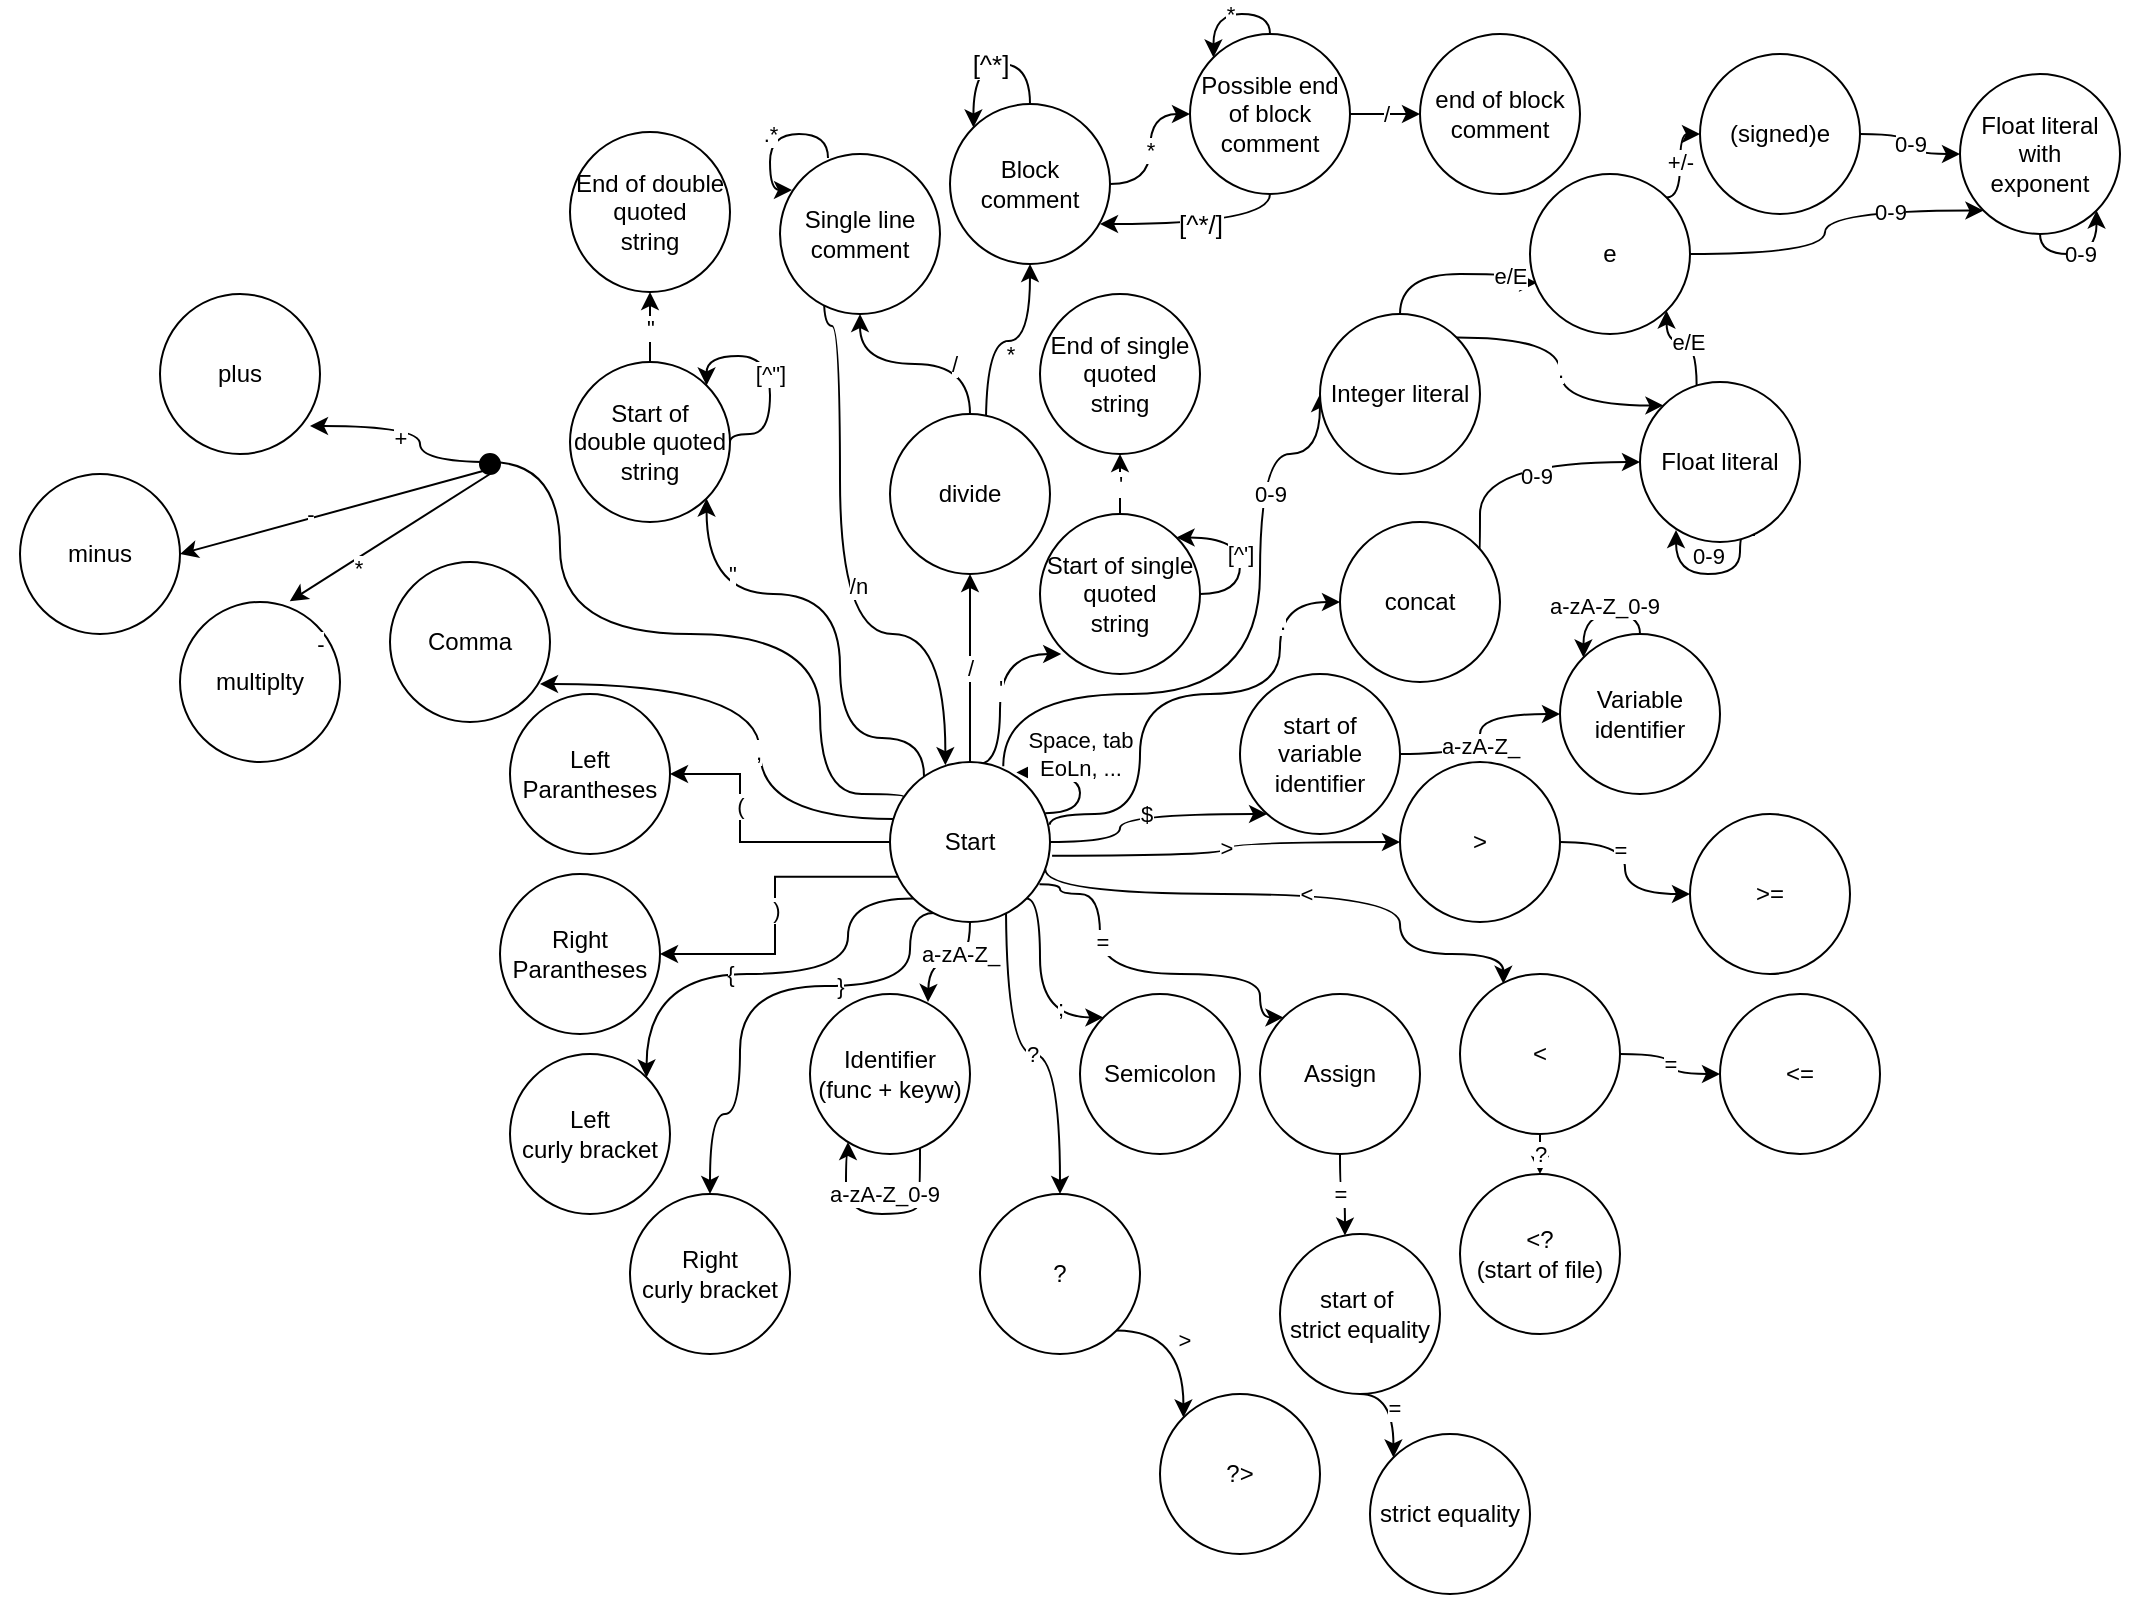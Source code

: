 <mxfile version="20.4.2" type="device"><diagram id="K8s7-1--uxv-fnHp7gmI" name="Page-1"><mxGraphModel dx="1969" dy="1569" grid="1" gridSize="10" guides="1" tooltips="1" connect="1" arrows="1" fold="1" page="1" pageScale="1" pageWidth="1169" pageHeight="827" math="0" shadow="0"><root><mxCell id="0"/><mxCell id="1" parent="0"/><mxCell id="2_jEiY1cNc98h6lgS8m1-4" value="/" style="edgeStyle=orthogonalEdgeStyle;rounded=0;orthogonalLoop=1;jettySize=auto;html=1;" parent="1" source="2_jEiY1cNc98h6lgS8m1-2" target="2_jEiY1cNc98h6lgS8m1-3" edge="1"><mxGeometry relative="1" as="geometry"/></mxCell><mxCell id="2_jEiY1cNc98h6lgS8m1-27" value="" style="edgeStyle=orthogonalEdgeStyle;orthogonalLoop=1;jettySize=auto;html=1;rounded=0;" parent="1" source="2_jEiY1cNc98h6lgS8m1-2" target="2_jEiY1cNc98h6lgS8m1-26" edge="1"><mxGeometry relative="1" as="geometry"><Array as="points"><mxPoint x="470" y="414"/></Array></mxGeometry></mxCell><mxCell id="2_jEiY1cNc98h6lgS8m1-33" value="(" style="edgeLabel;html=1;align=center;verticalAlign=middle;resizable=0;points=[];" parent="2_jEiY1cNc98h6lgS8m1-27" vertex="1" connectable="0"><mxGeometry x="0.299" relative="1" as="geometry"><mxPoint as="offset"/></mxGeometry></mxCell><mxCell id="2_jEiY1cNc98h6lgS8m1-32" value=")" style="edgeStyle=orthogonalEdgeStyle;rounded=0;orthogonalLoop=1;jettySize=auto;html=1;exitX=0.056;exitY=0.717;exitDx=0;exitDy=0;exitPerimeter=0;" parent="1" source="2_jEiY1cNc98h6lgS8m1-2" target="2_jEiY1cNc98h6lgS8m1-31" edge="1"><mxGeometry relative="1" as="geometry"/></mxCell><mxCell id="2_jEiY1cNc98h6lgS8m1-42" value="&lt;span style=&quot;color: rgb(0, 0, 0); font-family: Helvetica; font-size: 11px; font-style: normal; font-variant-ligatures: normal; font-variant-caps: normal; font-weight: 400; letter-spacing: normal; orphans: 2; text-align: center; text-indent: 0px; text-transform: none; widows: 2; word-spacing: 0px; -webkit-text-stroke-width: 0px; background-color: rgb(255, 255, 255); text-decoration-thickness: initial; text-decoration-style: initial; text-decoration-color: initial; float: none; display: inline !important;&quot;&gt;a-zA-Z_&lt;/span&gt;" style="edgeStyle=orthogonalEdgeStyle;orthogonalLoop=1;jettySize=auto;html=1;curved=1;" parent="1" source="2_jEiY1cNc98h6lgS8m1-2" edge="1"><mxGeometry x="-0.18" y="-4" relative="1" as="geometry"><mxPoint x="564" y="494" as="targetPoint"/><mxPoint as="offset"/></mxGeometry></mxCell><mxCell id="2_jEiY1cNc98h6lgS8m1-45" value="$" style="edgeStyle=orthogonalEdgeStyle;curved=1;orthogonalLoop=1;jettySize=auto;html=1;" parent="1" source="2_jEiY1cNc98h6lgS8m1-2" target="2_jEiY1cNc98h6lgS8m1-44" edge="1"><mxGeometry relative="1" as="geometry"><Array as="points"><mxPoint x="660" y="414"/><mxPoint x="660" y="400"/></Array></mxGeometry></mxCell><mxCell id="2_jEiY1cNc98h6lgS8m1-61" style="edgeStyle=orthogonalEdgeStyle;curved=1;orthogonalLoop=1;jettySize=auto;html=1;exitX=1;exitY=1;exitDx=0;exitDy=0;entryX=0;entryY=0;entryDx=0;entryDy=0;" parent="1" source="2_jEiY1cNc98h6lgS8m1-2" target="2_jEiY1cNc98h6lgS8m1-59" edge="1"><mxGeometry relative="1" as="geometry"><mxPoint x="800" y="520" as="targetPoint"/><Array as="points"><mxPoint x="620" y="442"/><mxPoint x="620" y="502"/></Array></mxGeometry></mxCell><mxCell id="2_jEiY1cNc98h6lgS8m1-62" value=";" style="edgeLabel;html=1;align=center;verticalAlign=middle;resizable=0;points=[];" parent="2_jEiY1cNc98h6lgS8m1-61" vertex="1" connectable="0"><mxGeometry x="-0.393" y="-8" relative="1" as="geometry"><mxPoint x="18" y="32" as="offset"/></mxGeometry></mxCell><mxCell id="2_jEiY1cNc98h6lgS8m1-65" style="edgeStyle=orthogonalEdgeStyle;curved=1;orthogonalLoop=1;jettySize=auto;html=1;exitX=0.024;exitY=0.356;exitDx=0;exitDy=0;exitPerimeter=0;entryX=0.85;entryY=0.71;entryDx=0;entryDy=0;entryPerimeter=0;" parent="1" source="2_jEiY1cNc98h6lgS8m1-2" target="2_jEiY1cNc98h6lgS8m1-64" edge="1"><mxGeometry relative="1" as="geometry"><mxPoint x="370" y="330" as="targetPoint"/><mxPoint x="549" y="390" as="sourcePoint"/><Array as="points"><mxPoint x="480" y="403"/><mxPoint x="480" y="335"/></Array></mxGeometry></mxCell><mxCell id="2_jEiY1cNc98h6lgS8m1-66" value="," style="edgeLabel;html=1;align=center;verticalAlign=middle;resizable=0;points=[];" parent="2_jEiY1cNc98h6lgS8m1-65" vertex="1" connectable="0"><mxGeometry x="0.152" y="6" relative="1" as="geometry"><mxPoint x="5" y="28" as="offset"/></mxGeometry></mxCell><mxCell id="2_jEiY1cNc98h6lgS8m1-68" style="edgeStyle=orthogonalEdgeStyle;curved=1;orthogonalLoop=1;jettySize=auto;html=1;entryX=0;entryY=0;entryDx=0;entryDy=0;exitX=0.934;exitY=0.764;exitDx=0;exitDy=0;exitPerimeter=0;" parent="1" source="2_jEiY1cNc98h6lgS8m1-2" target="2_jEiY1cNc98h6lgS8m1-67" edge="1"><mxGeometry relative="1" as="geometry"><mxPoint x="630" y="430" as="sourcePoint"/><Array as="points"><mxPoint x="630" y="435"/><mxPoint x="630" y="440"/><mxPoint x="650" y="440"/><mxPoint x="650" y="480"/><mxPoint x="730" y="480"/><mxPoint x="730" y="502"/></Array></mxGeometry></mxCell><mxCell id="2_jEiY1cNc98h6lgS8m1-69" value="=" style="edgeLabel;html=1;align=center;verticalAlign=middle;resizable=0;points=[];" parent="2_jEiY1cNc98h6lgS8m1-68" vertex="1" connectable="0"><mxGeometry x="0.076" y="2" relative="1" as="geometry"><mxPoint x="-26" y="-14" as="offset"/></mxGeometry></mxCell><mxCell id="2_jEiY1cNc98h6lgS8m1-78" value="&amp;gt;" style="edgeStyle=orthogonalEdgeStyle;curved=1;orthogonalLoop=1;jettySize=auto;html=1;exitX=1.013;exitY=0.586;exitDx=0;exitDy=0;entryX=0;entryY=0.5;entryDx=0;entryDy=0;exitPerimeter=0;" parent="1" source="2_jEiY1cNc98h6lgS8m1-2" target="2_jEiY1cNc98h6lgS8m1-71" edge="1"><mxGeometry relative="1" as="geometry"/></mxCell><mxCell id="2_jEiY1cNc98h6lgS8m1-81" value="&amp;lt;" style="edgeStyle=orthogonalEdgeStyle;curved=1;orthogonalLoop=1;jettySize=auto;html=1;exitX=0.97;exitY=0.671;exitDx=0;exitDy=0;entryX=0.271;entryY=0.061;entryDx=0;entryDy=0;entryPerimeter=0;exitPerimeter=0;" parent="1" source="2_jEiY1cNc98h6lgS8m1-2" target="2_jEiY1cNc98h6lgS8m1-72" edge="1"><mxGeometry relative="1" as="geometry"><Array as="points"><mxPoint x="623" y="440"/><mxPoint x="800" y="440"/><mxPoint x="800" y="470"/><mxPoint x="852" y="470"/></Array></mxGeometry></mxCell><mxCell id="QxwQ-Ij9cBtyDqMTzpEq-8" value="?" style="edgeStyle=orthogonalEdgeStyle;orthogonalLoop=1;jettySize=auto;html=1;entryX=0.5;entryY=0;entryDx=0;entryDy=0;curved=1;" parent="1" target="QxwQ-Ij9cBtyDqMTzpEq-5" edge="1"><mxGeometry relative="1" as="geometry"><mxPoint x="603" y="449" as="sourcePoint"/></mxGeometry></mxCell><mxCell id="QxwQ-Ij9cBtyDqMTzpEq-17" style="edgeStyle=orthogonalEdgeStyle;curved=1;orthogonalLoop=1;jettySize=auto;html=1;entryX=1;entryY=1;entryDx=0;entryDy=0;" parent="1" target="QxwQ-Ij9cBtyDqMTzpEq-12" edge="1"><mxGeometry relative="1" as="geometry"><mxPoint x="562" y="381" as="sourcePoint"/><mxPoint x="430" y="254" as="targetPoint"/><Array as="points"><mxPoint x="562" y="362"/><mxPoint x="520" y="362"/><mxPoint x="520" y="290"/><mxPoint x="453" y="290"/></Array></mxGeometry></mxCell><mxCell id="QxwQ-Ij9cBtyDqMTzpEq-18" value="&quot;" style="edgeLabel;html=1;align=center;verticalAlign=middle;resizable=0;points=[];" parent="QxwQ-Ij9cBtyDqMTzpEq-17" vertex="1" connectable="0"><mxGeometry x="0.749" y="-1" relative="1" as="geometry"><mxPoint x="11" y="7" as="offset"/></mxGeometry></mxCell><mxCell id="QxwQ-Ij9cBtyDqMTzpEq-21" value="'" style="edgeStyle=orthogonalEdgeStyle;curved=1;orthogonalLoop=1;jettySize=auto;html=1;exitX=0.558;exitY=0.011;exitDx=0;exitDy=0;entryX=0.133;entryY=0.882;entryDx=0;entryDy=0;entryPerimeter=0;exitPerimeter=0;" parent="1" source="2_jEiY1cNc98h6lgS8m1-2" target="QxwQ-Ij9cBtyDqMTzpEq-13" edge="1"><mxGeometry relative="1" as="geometry"><Array as="points"><mxPoint x="600" y="375"/><mxPoint x="600" y="320"/><mxPoint x="631" y="320"/></Array></mxGeometry></mxCell><mxCell id="QxwQ-Ij9cBtyDqMTzpEq-30" style="edgeStyle=orthogonalEdgeStyle;curved=1;orthogonalLoop=1;jettySize=auto;html=1;exitX=0;exitY=1;exitDx=0;exitDy=0;entryX=1;entryY=0;entryDx=0;entryDy=0;" parent="1" source="2_jEiY1cNc98h6lgS8m1-2" target="QxwQ-Ij9cBtyDqMTzpEq-26" edge="1"><mxGeometry relative="1" as="geometry"><Array as="points"><mxPoint x="524" y="442"/><mxPoint x="524" y="480"/><mxPoint x="423" y="480"/></Array></mxGeometry></mxCell><mxCell id="QxwQ-Ij9cBtyDqMTzpEq-31" value="{" style="edgeLabel;html=1;align=center;verticalAlign=middle;resizable=0;points=[];" parent="QxwQ-Ij9cBtyDqMTzpEq-30" vertex="1" connectable="0"><mxGeometry x="0.09" y="3" relative="1" as="geometry"><mxPoint x="-8" y="-3" as="offset"/></mxGeometry></mxCell><mxCell id="QxwQ-Ij9cBtyDqMTzpEq-32" value="}" style="edgeStyle=orthogonalEdgeStyle;curved=1;orthogonalLoop=1;jettySize=auto;html=1;exitX=0.274;exitY=0.943;exitDx=0;exitDy=0;entryX=0.5;entryY=0;entryDx=0;entryDy=0;exitPerimeter=0;" parent="1" source="2_jEiY1cNc98h6lgS8m1-2" target="QxwQ-Ij9cBtyDqMTzpEq-27" edge="1"><mxGeometry x="-0.339" relative="1" as="geometry"><Array as="points"><mxPoint x="555" y="449"/><mxPoint x="555" y="486"/><mxPoint x="470" y="486"/><mxPoint x="470" y="550"/><mxPoint x="455" y="550"/></Array><mxPoint as="offset"/></mxGeometry></mxCell><mxCell id="QxwQ-Ij9cBtyDqMTzpEq-36" style="edgeStyle=orthogonalEdgeStyle;curved=1;orthogonalLoop=1;jettySize=auto;html=1;exitX=0.708;exitY=0.027;exitDx=0;exitDy=0;exitPerimeter=0;entryX=0;entryY=0.5;entryDx=0;entryDy=0;" parent="1" source="2_jEiY1cNc98h6lgS8m1-2" edge="1" target="QxwQ-Ij9cBtyDqMTzpEq-33"><mxGeometry relative="1" as="geometry"><Array as="points"><mxPoint x="602" y="340"/><mxPoint x="730" y="340"/><mxPoint x="730" y="220"/><mxPoint x="760" y="220"/></Array><mxPoint x="771" y="245" as="targetPoint"/></mxGeometry></mxCell><mxCell id="QxwQ-Ij9cBtyDqMTzpEq-37" value="0-9" style="edgeLabel;html=1;align=center;verticalAlign=middle;resizable=0;points=[];" parent="QxwQ-Ij9cBtyDqMTzpEq-36" vertex="1" connectable="0"><mxGeometry x="-0.247" y="3" relative="1" as="geometry"><mxPoint x="40" y="-97" as="offset"/></mxGeometry></mxCell><mxCell id="A4WQ807Ba6N9EXkY7GVH-7" style="edgeStyle=orthogonalEdgeStyle;orthogonalLoop=1;jettySize=auto;html=1;curved=1;exitX=0.085;exitY=0.217;exitDx=0;exitDy=0;exitPerimeter=0;" parent="1" source="2_jEiY1cNc98h6lgS8m1-2" edge="1"><mxGeometry relative="1" as="geometry"><Array as="points"><mxPoint x="552" y="390"/><mxPoint x="510" y="390"/><mxPoint x="510" y="310"/><mxPoint x="380" y="310"/><mxPoint x="380" y="224"/><mxPoint x="310" y="224"/><mxPoint x="310" y="206"/></Array><mxPoint x="540" y="390" as="sourcePoint"/><mxPoint x="255" y="206" as="targetPoint"/></mxGeometry></mxCell><mxCell id="1usLI9d7qbptQ7dixoFi-1" value="+" style="edgeLabel;html=1;align=center;verticalAlign=middle;resizable=0;points=[];" vertex="1" connectable="0" parent="A4WQ807Ba6N9EXkY7GVH-7"><mxGeometry x="0.813" y="6" relative="1" as="geometry"><mxPoint as="offset"/></mxGeometry></mxCell><mxCell id="1usLI9d7qbptQ7dixoFi-29" style="edgeStyle=orthogonalEdgeStyle;curved=1;orthogonalLoop=1;jettySize=auto;html=1;entryX=0;entryY=0.5;entryDx=0;entryDy=0;exitX=0.998;exitY=0.392;exitDx=0;exitDy=0;exitPerimeter=0;" edge="1" parent="1" source="2_jEiY1cNc98h6lgS8m1-2" target="1usLI9d7qbptQ7dixoFi-20"><mxGeometry relative="1" as="geometry"><mxPoint x="700" y="380" as="sourcePoint"/><Array as="points"><mxPoint x="625" y="400"/><mxPoint x="670" y="400"/><mxPoint x="670" y="340"/><mxPoint x="740" y="340"/><mxPoint x="740" y="294"/></Array></mxGeometry></mxCell><mxCell id="1usLI9d7qbptQ7dixoFi-33" value="." style="edgeLabel;html=1;align=center;verticalAlign=middle;resizable=0;points=[];" vertex="1" connectable="0" parent="1usLI9d7qbptQ7dixoFi-29"><mxGeometry x="0.689" y="-1" relative="1" as="geometry"><mxPoint as="offset"/></mxGeometry></mxCell><mxCell id="2_jEiY1cNc98h6lgS8m1-2" value="Start" style="ellipse;whiteSpace=wrap;html=1;aspect=fixed;" parent="1" vertex="1"><mxGeometry x="545" y="374" width="80" height="80" as="geometry"/></mxCell><mxCell id="2_jEiY1cNc98h6lgS8m1-9" value="/" style="edgeStyle=orthogonalEdgeStyle;curved=1;orthogonalLoop=1;jettySize=auto;html=1;" parent="1" source="2_jEiY1cNc98h6lgS8m1-3" target="2_jEiY1cNc98h6lgS8m1-8" edge="1"><mxGeometry x="-0.375" relative="1" as="geometry"><mxPoint as="offset"/></mxGeometry></mxCell><mxCell id="2_jEiY1cNc98h6lgS8m1-13" value="" style="edgeStyle=orthogonalEdgeStyle;curved=1;orthogonalLoop=1;jettySize=auto;html=1;" parent="1" target="2_jEiY1cNc98h6lgS8m1-12" edge="1"><mxGeometry relative="1" as="geometry"><mxPoint x="593" y="202" as="sourcePoint"/></mxGeometry></mxCell><mxCell id="2_jEiY1cNc98h6lgS8m1-14" value="*" style="edgeLabel;html=1;align=center;verticalAlign=middle;resizable=0;points=[];" parent="2_jEiY1cNc98h6lgS8m1-13" vertex="1" connectable="0"><mxGeometry x="-0.204" y="1" relative="1" as="geometry"><mxPoint x="11" y="7" as="offset"/></mxGeometry></mxCell><mxCell id="2_jEiY1cNc98h6lgS8m1-3" value="divide" style="ellipse;whiteSpace=wrap;html=1;aspect=fixed;" parent="1" vertex="1"><mxGeometry x="545" y="200" width="80" height="80" as="geometry"/></mxCell><mxCell id="2_jEiY1cNc98h6lgS8m1-6" value="Space, tab&lt;br&gt;EoLn, ..." style="edgeStyle=orthogonalEdgeStyle;curved=1;orthogonalLoop=1;jettySize=auto;html=1;exitX=0.97;exitY=0.32;exitDx=0;exitDy=0;exitPerimeter=0;entryX=0.79;entryY=0.065;entryDx=0;entryDy=0;entryPerimeter=0;" parent="1" source="2_jEiY1cNc98h6lgS8m1-2" target="2_jEiY1cNc98h6lgS8m1-2" edge="1"><mxGeometry x="0.086" y="-9" relative="1" as="geometry"><mxPoint x="650" y="390" as="targetPoint"/><Array as="points"><mxPoint x="640" y="400"/><mxPoint x="640" y="379"/></Array><mxPoint as="offset"/></mxGeometry></mxCell><mxCell id="2_jEiY1cNc98h6lgS8m1-22" style="edgeStyle=orthogonalEdgeStyle;orthogonalLoop=1;jettySize=auto;html=1;curved=1;entryX=0.346;entryY=0.02;entryDx=0;entryDy=0;entryPerimeter=0;" parent="1" target="2_jEiY1cNc98h6lgS8m1-2" edge="1"><mxGeometry relative="1" as="geometry"><mxPoint x="512" y="142" as="sourcePoint"/><mxPoint x="540" y="380" as="targetPoint"/><Array as="points"><mxPoint x="512" y="156"/><mxPoint x="520" y="156"/><mxPoint x="520" y="310"/><mxPoint x="573" y="310"/></Array></mxGeometry></mxCell><mxCell id="2_jEiY1cNc98h6lgS8m1-23" value="/n" style="edgeLabel;html=1;align=center;verticalAlign=middle;resizable=0;points=[];" parent="2_jEiY1cNc98h6lgS8m1-22" vertex="1" connectable="0"><mxGeometry x="-0.42" y="9" relative="1" as="geometry"><mxPoint y="66" as="offset"/></mxGeometry></mxCell><mxCell id="2_jEiY1cNc98h6lgS8m1-8" value="Single line comment" style="ellipse;whiteSpace=wrap;html=1;aspect=fixed;fillStyle=solid;" parent="1" vertex="1"><mxGeometry x="490" y="70.03" width="80" height="80" as="geometry"/></mxCell><mxCell id="2_jEiY1cNc98h6lgS8m1-10" value=".*" style="edgeStyle=orthogonalEdgeStyle;curved=1;orthogonalLoop=1;jettySize=auto;html=1;" parent="1" edge="1"><mxGeometry x="0.025" relative="1" as="geometry"><Array as="points"><mxPoint x="514" y="60.03"/><mxPoint x="485" y="60.03"/><mxPoint x="485" y="88.03"/></Array><mxPoint x="514" y="72.03" as="sourcePoint"/><mxPoint x="496" y="88.03" as="targetPoint"/><mxPoint as="offset"/></mxGeometry></mxCell><mxCell id="2_jEiY1cNc98h6lgS8m1-17" value="*" style="edgeStyle=orthogonalEdgeStyle;curved=1;orthogonalLoop=1;jettySize=auto;html=1;" parent="1" source="2_jEiY1cNc98h6lgS8m1-12" target="2_jEiY1cNc98h6lgS8m1-16" edge="1"><mxGeometry relative="1" as="geometry"/></mxCell><mxCell id="2_jEiY1cNc98h6lgS8m1-12" value="Block comment" style="ellipse;whiteSpace=wrap;html=1;aspect=fixed;" parent="1" vertex="1"><mxGeometry x="575" y="45" width="80" height="80" as="geometry"/></mxCell><mxCell id="2_jEiY1cNc98h6lgS8m1-15" value="&lt;pre style=&quot;margin: 0px; padding: var(--su12); border: 0px; font-style: normal; font-variant-ligatures: normal; font-variant-caps: normal; font-variant-numeric: inherit; font-variant-east-asian: inherit; font-weight: 400; font-stretch: inherit; line-height: var(--lh-md); font-family: var(--ff-mono); font-size: var(--fs-body1); vertical-align: baseline; box-sizing: inherit; width: auto; max-height: 600px; overflow: auto; background-color: var(--highlight-bg); border-radius: var(--br-md); color: var(--highlight-color); overflow-wrap: normal; letter-spacing: normal; orphans: 2; text-align: left; text-indent: 0px; text-transform: none; widows: 2; word-spacing: 0px; -webkit-text-stroke-width: 0px; text-decoration-thickness: initial; text-decoration-style: initial; text-decoration-color: initial;&quot; class=&quot;default s-code-block&quot;&gt;&lt;code style=&quot;margin: 0px; padding: 0px; border: 0px; font-style: inherit; font-variant: inherit; font-weight: inherit; font-stretch: inherit; line-height: inherit; font-family: inherit; font-size: var(--fs-body1); vertical-align: baseline; box-sizing: inherit; background-color: transparent;&quot; class=&quot;hljs language-css&quot;&gt;&lt;span style=&quot;margin: 0px; padding: 0px; border: 0px; font-style: inherit; font-variant: inherit; font-weight: inherit; font-stretch: inherit; line-height: inherit; font-family: inherit; font-size: 13px; vertical-align: baseline; box-sizing: inherit; color: var(--highlight-variable);&quot; class=&quot;hljs-selector-attr&quot;&gt;[^*]&lt;/span&gt;&lt;/code&gt;&lt;/pre&gt;" style="edgeStyle=orthogonalEdgeStyle;curved=1;orthogonalLoop=1;jettySize=auto;html=1;exitX=0.5;exitY=0;exitDx=0;exitDy=0;entryX=0;entryY=0;entryDx=0;entryDy=0;" parent="1" source="2_jEiY1cNc98h6lgS8m1-12" target="2_jEiY1cNc98h6lgS8m1-12" edge="1"><mxGeometry relative="1" as="geometry"><Array as="points"><mxPoint x="615" y="25"/><mxPoint x="587" y="25"/></Array></mxGeometry></mxCell><mxCell id="2_jEiY1cNc98h6lgS8m1-18" value="&lt;pre style=&quot;color: var(--highlight-color); font-size: var(--fs-body1); font-style: normal; font-variant-ligatures: normal; font-variant-caps: normal; font-weight: 400; letter-spacing: normal; orphans: 2; text-indent: 0px; text-transform: none; widows: 2; word-spacing: 0px; -webkit-text-stroke-width: 0px; text-decoration-thickness: initial; text-decoration-style: initial; text-decoration-color: initial; margin: 0px; padding: var(--su12); border: 0px; font-variant-numeric: inherit; font-variant-east-asian: inherit; font-stretch: inherit; line-height: var(--lh-md); font-family: var(--ff-mono); vertical-align: baseline; box-sizing: inherit; width: auto; max-height: 600px; overflow: auto; background-color: var(--highlight-bg); border-radius: var(--br-md); overflow-wrap: normal; text-align: left;&quot; class=&quot;default s-code-block&quot;&gt;&lt;code style=&quot;margin: 0px; padding: 0px; border: 0px; font-style: inherit; font-variant: inherit; font-weight: inherit; font-stretch: inherit; line-height: inherit; font-family: inherit; font-size: var(--fs-body1); vertical-align: baseline; box-sizing: inherit; background-color: transparent;&quot; class=&quot;hljs language-css&quot;&gt;&lt;span style=&quot;margin: 0px; padding: 0px; border: 0px; font-style: inherit; font-variant: inherit; font-weight: inherit; font-stretch: inherit; line-height: inherit; font-family: inherit; font-size: 13px; vertical-align: baseline; box-sizing: inherit; color: var(--highlight-variable);&quot; class=&quot;hljs-selector-attr&quot;&gt;[^*/]&lt;/span&gt;&lt;/code&gt;&lt;/pre&gt;" style="edgeStyle=orthogonalEdgeStyle;curved=1;orthogonalLoop=1;jettySize=auto;html=1;exitX=0.5;exitY=1;exitDx=0;exitDy=0;" parent="1" source="2_jEiY1cNc98h6lgS8m1-16" edge="1"><mxGeometry relative="1" as="geometry"><mxPoint x="650" y="105" as="targetPoint"/><Array as="points"><mxPoint x="735" y="105"/></Array></mxGeometry></mxCell><mxCell id="2_jEiY1cNc98h6lgS8m1-20" value="/" style="edgeStyle=orthogonalEdgeStyle;curved=1;orthogonalLoop=1;jettySize=auto;html=1;" parent="1" source="2_jEiY1cNc98h6lgS8m1-16" target="2_jEiY1cNc98h6lgS8m1-19" edge="1"><mxGeometry relative="1" as="geometry"/></mxCell><mxCell id="2_jEiY1cNc98h6lgS8m1-16" value="Possible end of block comment" style="ellipse;whiteSpace=wrap;html=1;aspect=fixed;" parent="1" vertex="1"><mxGeometry x="695" y="10" width="80" height="80" as="geometry"/></mxCell><mxCell id="2_jEiY1cNc98h6lgS8m1-19" value="end of block comment" style="ellipse;whiteSpace=wrap;html=1;aspect=fixed;" parent="1" vertex="1"><mxGeometry x="810" y="10" width="80" height="80" as="geometry"/></mxCell><mxCell id="2_jEiY1cNc98h6lgS8m1-21" value="*" style="edgeStyle=orthogonalEdgeStyle;curved=1;orthogonalLoop=1;jettySize=auto;html=1;exitX=0.5;exitY=0;exitDx=0;exitDy=0;entryX=0;entryY=0;entryDx=0;entryDy=0;" parent="1" source="2_jEiY1cNc98h6lgS8m1-16" target="2_jEiY1cNc98h6lgS8m1-16" edge="1"><mxGeometry relative="1" as="geometry"><Array as="points"><mxPoint x="735"/><mxPoint x="707"/></Array></mxGeometry></mxCell><mxCell id="2_jEiY1cNc98h6lgS8m1-24" value="" style="shape=image;html=1;verticalAlign=top;verticalLabelPosition=bottom;labelBackgroundColor=#ffffff;imageAspect=0;aspect=fixed;image=https://cdn4.iconfinder.com/data/icons/ionicons/512/icon-ios7-circle-outline-128.png;fillStyle=solid;" parent="1" vertex="1"><mxGeometry x="480" y="60.03" width="100" height="100" as="geometry"/></mxCell><mxCell id="2_jEiY1cNc98h6lgS8m1-25" value="" style="shape=image;html=1;verticalAlign=top;verticalLabelPosition=bottom;labelBackgroundColor=#ffffff;imageAspect=0;aspect=fixed;image=https://cdn4.iconfinder.com/data/icons/ionicons/512/icon-ios7-circle-outline-128.png;fillStyle=solid;" parent="1" vertex="1"><mxGeometry x="800" width="100" height="100" as="geometry"/></mxCell><mxCell id="2_jEiY1cNc98h6lgS8m1-26" value="Left&lt;br&gt;Parantheses" style="ellipse;whiteSpace=wrap;html=1;aspect=fixed;" parent="1" vertex="1"><mxGeometry x="355" y="340" width="80" height="80" as="geometry"/></mxCell><mxCell id="2_jEiY1cNc98h6lgS8m1-28" value="" style="shape=image;html=1;verticalAlign=top;verticalLabelPosition=bottom;labelBackgroundColor=#ffffff;imageAspect=0;aspect=fixed;image=https://cdn4.iconfinder.com/data/icons/ionicons/512/icon-ios7-circle-outline-128.png;fillStyle=solid;" parent="1" vertex="1"><mxGeometry x="345" y="330" width="100" height="100" as="geometry"/></mxCell><mxCell id="2_jEiY1cNc98h6lgS8m1-31" value="Right&lt;br&gt;Parantheses" style="ellipse;whiteSpace=wrap;html=1;aspect=fixed;" parent="1" vertex="1"><mxGeometry x="350" y="430" width="80" height="80" as="geometry"/></mxCell><mxCell id="2_jEiY1cNc98h6lgS8m1-35" value="" style="shape=image;html=1;verticalAlign=top;verticalLabelPosition=bottom;labelBackgroundColor=#ffffff;imageAspect=0;aspect=fixed;image=https://cdn4.iconfinder.com/data/icons/ionicons/512/icon-ios7-circle-outline-128.png;fillStyle=solid;" parent="1" vertex="1"><mxGeometry x="340" y="420" width="100" height="100" as="geometry"/></mxCell><mxCell id="2_jEiY1cNc98h6lgS8m1-41" value="Identifier&lt;br&gt;(func + keyw)" style="ellipse;whiteSpace=wrap;html=1;aspect=fixed;" parent="1" vertex="1"><mxGeometry x="505" y="490" width="80" height="80" as="geometry"/></mxCell><mxCell id="2_jEiY1cNc98h6lgS8m1-49" value="&lt;span style=&quot;color: rgb(0, 0, 0); font-family: Helvetica; font-size: 11px; font-style: normal; font-variant-ligatures: normal; font-variant-caps: normal; font-weight: 400; letter-spacing: normal; orphans: 2; text-align: center; text-indent: 0px; text-transform: none; widows: 2; word-spacing: 0px; -webkit-text-stroke-width: 0px; background-color: rgb(255, 255, 255); text-decoration-thickness: initial; text-decoration-style: initial; text-decoration-color: initial; float: none; display: inline !important;&quot;&gt;a-zA-Z_&lt;/span&gt;" style="edgeStyle=orthogonalEdgeStyle;curved=1;orthogonalLoop=1;jettySize=auto;html=1;" parent="1" source="2_jEiY1cNc98h6lgS8m1-44" target="2_jEiY1cNc98h6lgS8m1-48" edge="1"><mxGeometry x="-0.125" relative="1" as="geometry"><mxPoint as="offset"/></mxGeometry></mxCell><mxCell id="2_jEiY1cNc98h6lgS8m1-54" value="&lt;span style=&quot;color: rgba(0, 0, 0, 0); font-family: monospace; font-size: 0px; text-align: start; background-color: rgb(248, 249, 250);&quot;&gt;%3CmxGraphModel%3E%3Croot%3E%3CmxCell%20id%3D%220%22%2F%3E%3CmxCell%20id%3D%221%22%20parent%3D%220%22%2F%3E%3CmxCell%20id%3D%222%22%20value%3D%22a-zA-Z_0-9%22%20style%3D%22edgeLabel%3Bhtml%3D1%3Balign%3Dcenter%3BverticalAlign%3Dmiddle%3Bresizable%3D0%3Bpoints%3D%5B%5D%3B%22%20vertex%3D%221%22%20connectable%3D%220%22%20parent%3D%221%22%3E%3CmxGeometry%20x%3D%22888.856%22%20y%3D%22374%22%20as%3D%22geometry%22%3E%3CmxPoint%20y%3D%22-14%22%20as%3D%22offset%22%2F%3E%3C%2FmxGeometry%3E%3C%2FmxCell%3E%3C%2Froot%3E%3C%2FmxGraphModel%3E&lt;/span&gt;" style="edgeLabel;html=1;align=center;verticalAlign=middle;resizable=0;points=[];" parent="2_jEiY1cNc98h6lgS8m1-49" vertex="1" connectable="0"><mxGeometry x="-0.146" y="2" relative="1" as="geometry"><mxPoint as="offset"/></mxGeometry></mxCell><mxCell id="2_jEiY1cNc98h6lgS8m1-44" value="start of variable&lt;br&gt;identifier" style="ellipse;whiteSpace=wrap;html=1;aspect=fixed;" parent="1" vertex="1"><mxGeometry x="720" y="330" width="80" height="80" as="geometry"/></mxCell><mxCell id="2_jEiY1cNc98h6lgS8m1-48" value="Variable&lt;br&gt;identifier" style="ellipse;whiteSpace=wrap;html=1;aspect=fixed;" parent="1" vertex="1"><mxGeometry x="880" y="310" width="80" height="80" as="geometry"/></mxCell><mxCell id="2_jEiY1cNc98h6lgS8m1-50" style="edgeStyle=orthogonalEdgeStyle;curved=1;orthogonalLoop=1;jettySize=auto;html=1;exitX=0.5;exitY=0;exitDx=0;exitDy=0;entryX=0;entryY=0;entryDx=0;entryDy=0;" parent="1" source="2_jEiY1cNc98h6lgS8m1-48" target="2_jEiY1cNc98h6lgS8m1-48" edge="1"><mxGeometry relative="1" as="geometry"><Array as="points"><mxPoint x="920" y="300"/><mxPoint x="892" y="300"/></Array></mxGeometry></mxCell><mxCell id="2_jEiY1cNc98h6lgS8m1-51" value="a-zA-Z_0-9" style="edgeLabel;html=1;align=center;verticalAlign=middle;resizable=0;points=[];" parent="1" vertex="1" connectable="0"><mxGeometry x="929.996" y="340" as="geometry"><mxPoint x="-28" y="-44" as="offset"/></mxGeometry></mxCell><mxCell id="2_jEiY1cNc98h6lgS8m1-52" value="" style="shape=image;html=1;verticalAlign=top;verticalLabelPosition=bottom;labelBackgroundColor=#ffffff;imageAspect=0;aspect=fixed;image=https://cdn4.iconfinder.com/data/icons/ionicons/512/icon-ios7-circle-outline-128.png;fillStyle=solid;" parent="1" vertex="1"><mxGeometry x="870" y="300" width="100" height="100" as="geometry"/></mxCell><mxCell id="2_jEiY1cNc98h6lgS8m1-53" value="" style="shape=image;html=1;verticalAlign=top;verticalLabelPosition=bottom;labelBackgroundColor=#ffffff;imageAspect=0;aspect=fixed;image=https://cdn4.iconfinder.com/data/icons/ionicons/512/icon-ios7-circle-outline-128.png;fillStyle=solid;" parent="1" vertex="1"><mxGeometry x="495" y="480" width="100" height="100" as="geometry"/></mxCell><mxCell id="2_jEiY1cNc98h6lgS8m1-55" style="edgeStyle=orthogonalEdgeStyle;curved=1;orthogonalLoop=1;jettySize=auto;html=1;" parent="1" edge="1"><mxGeometry relative="1" as="geometry"><Array as="points"><mxPoint x="560" y="590"/><mxPoint x="559" y="590"/><mxPoint x="559" y="600"/><mxPoint x="523" y="600"/><mxPoint x="523" y="570"/><mxPoint x="524" y="570"/></Array><mxPoint x="560" y="567" as="sourcePoint"/><mxPoint x="524" y="564" as="targetPoint"/></mxGeometry></mxCell><mxCell id="2_jEiY1cNc98h6lgS8m1-57" value="a-zA-Z_0-9" style="edgeLabel;html=1;align=center;verticalAlign=middle;resizable=0;points=[];" parent="2_jEiY1cNc98h6lgS8m1-55" vertex="1" connectable="0"><mxGeometry x="-0.098" y="-4" relative="1" as="geometry"><mxPoint x="-3" y="-6" as="offset"/></mxGeometry></mxCell><mxCell id="2_jEiY1cNc98h6lgS8m1-59" value="Semicolon" style="ellipse;whiteSpace=wrap;html=1;aspect=fixed;" parent="1" vertex="1"><mxGeometry x="640" y="490" width="80" height="80" as="geometry"/></mxCell><mxCell id="2_jEiY1cNc98h6lgS8m1-60" value="" style="shape=image;html=1;verticalAlign=top;verticalLabelPosition=bottom;labelBackgroundColor=#ffffff;imageAspect=0;aspect=fixed;image=https://cdn4.iconfinder.com/data/icons/ionicons/512/icon-ios7-circle-outline-128.png;fillStyle=solid;" parent="1" vertex="1"><mxGeometry x="630" y="480" width="100" height="100" as="geometry"/></mxCell><mxCell id="2_jEiY1cNc98h6lgS8m1-63" value="Comma" style="ellipse;whiteSpace=wrap;html=1;aspect=fixed;" parent="1" vertex="1"><mxGeometry x="295" y="274" width="80" height="80" as="geometry"/></mxCell><mxCell id="2_jEiY1cNc98h6lgS8m1-64" value="" style="shape=image;html=1;verticalAlign=top;verticalLabelPosition=bottom;labelBackgroundColor=#ffffff;imageAspect=0;aspect=fixed;image=https://cdn4.iconfinder.com/data/icons/ionicons/512/icon-ios7-circle-outline-128.png;fillStyle=solid;" parent="1" vertex="1"><mxGeometry x="285" y="264" width="100" height="100" as="geometry"/></mxCell><mxCell id="A4WQ807Ba6N9EXkY7GVH-25" value="=" style="edgeStyle=orthogonalEdgeStyle;curved=1;orthogonalLoop=1;jettySize=auto;html=1;exitX=0.5;exitY=1;exitDx=0;exitDy=0;entryX=0.406;entryY=0.01;entryDx=0;entryDy=0;entryPerimeter=0;" parent="1" source="2_jEiY1cNc98h6lgS8m1-67" target="A4WQ807Ba6N9EXkY7GVH-5" edge="1"><mxGeometry x="-0.076" relative="1" as="geometry"><Array as="points"><mxPoint x="770" y="590"/><mxPoint x="772" y="590"/></Array><mxPoint as="offset"/></mxGeometry></mxCell><mxCell id="2_jEiY1cNc98h6lgS8m1-67" value="Assign" style="ellipse;whiteSpace=wrap;html=1;aspect=fixed;" parent="1" vertex="1"><mxGeometry x="730" y="490" width="80" height="80" as="geometry"/></mxCell><mxCell id="2_jEiY1cNc98h6lgS8m1-70" value="" style="shape=image;html=1;verticalAlign=top;verticalLabelPosition=bottom;labelBackgroundColor=#ffffff;imageAspect=0;aspect=fixed;image=https://cdn4.iconfinder.com/data/icons/ionicons/512/icon-ios7-circle-outline-128.png;fillStyle=solid;" parent="1" vertex="1"><mxGeometry x="720" y="480" width="100" height="100" as="geometry"/></mxCell><mxCell id="2_jEiY1cNc98h6lgS8m1-76" style="edgeStyle=orthogonalEdgeStyle;curved=1;orthogonalLoop=1;jettySize=auto;html=1;exitX=1;exitY=0.5;exitDx=0;exitDy=0;entryX=0;entryY=0.5;entryDx=0;entryDy=0;" parent="1" source="2_jEiY1cNc98h6lgS8m1-71" target="2_jEiY1cNc98h6lgS8m1-73" edge="1"><mxGeometry relative="1" as="geometry"/></mxCell><mxCell id="2_jEiY1cNc98h6lgS8m1-77" value="=" style="edgeLabel;html=1;align=center;verticalAlign=middle;resizable=0;points=[];" parent="2_jEiY1cNc98h6lgS8m1-76" vertex="1" connectable="0"><mxGeometry x="-0.205" y="-3" relative="1" as="geometry"><mxPoint as="offset"/></mxGeometry></mxCell><mxCell id="2_jEiY1cNc98h6lgS8m1-71" value="&amp;gt;" style="ellipse;whiteSpace=wrap;html=1;aspect=fixed;" parent="1" vertex="1"><mxGeometry x="800" y="374" width="80" height="80" as="geometry"/></mxCell><mxCell id="2_jEiY1cNc98h6lgS8m1-75" value="=" style="edgeStyle=orthogonalEdgeStyle;curved=1;orthogonalLoop=1;jettySize=auto;html=1;exitX=1;exitY=0.5;exitDx=0;exitDy=0;entryX=0;entryY=0.5;entryDx=0;entryDy=0;" parent="1" source="2_jEiY1cNc98h6lgS8m1-72" target="2_jEiY1cNc98h6lgS8m1-74" edge="1"><mxGeometry relative="1" as="geometry"/></mxCell><mxCell id="QxwQ-Ij9cBtyDqMTzpEq-4" value="?" style="edgeStyle=orthogonalEdgeStyle;rounded=0;orthogonalLoop=1;jettySize=auto;html=1;exitX=0.5;exitY=1;exitDx=0;exitDy=0;entryX=0.5;entryY=0;entryDx=0;entryDy=0;" parent="1" source="2_jEiY1cNc98h6lgS8m1-72" target="QxwQ-Ij9cBtyDqMTzpEq-1" edge="1"><mxGeometry relative="1" as="geometry"/></mxCell><mxCell id="2_jEiY1cNc98h6lgS8m1-72" value="&amp;lt;" style="ellipse;whiteSpace=wrap;html=1;aspect=fixed;" parent="1" vertex="1"><mxGeometry x="830" y="480" width="80" height="80" as="geometry"/></mxCell><mxCell id="2_jEiY1cNc98h6lgS8m1-73" value="&amp;gt;=" style="ellipse;whiteSpace=wrap;html=1;aspect=fixed;" parent="1" vertex="1"><mxGeometry x="945" y="400" width="80" height="80" as="geometry"/></mxCell><mxCell id="2_jEiY1cNc98h6lgS8m1-74" value="&amp;lt;=" style="ellipse;whiteSpace=wrap;html=1;aspect=fixed;" parent="1" vertex="1"><mxGeometry x="960" y="490" width="80" height="80" as="geometry"/></mxCell><mxCell id="2_jEiY1cNc98h6lgS8m1-82" value="" style="shape=image;html=1;verticalAlign=top;verticalLabelPosition=bottom;labelBackgroundColor=#ffffff;imageAspect=0;aspect=fixed;image=https://cdn4.iconfinder.com/data/icons/ionicons/512/icon-ios7-circle-outline-128.png;fillStyle=solid;" parent="1" vertex="1"><mxGeometry x="820" y="470" width="100" height="100" as="geometry"/></mxCell><mxCell id="2_jEiY1cNc98h6lgS8m1-83" value="" style="shape=image;html=1;verticalAlign=top;verticalLabelPosition=bottom;labelBackgroundColor=#ffffff;imageAspect=0;aspect=fixed;image=https://cdn4.iconfinder.com/data/icons/ionicons/512/icon-ios7-circle-outline-128.png;fillStyle=solid;" parent="1" vertex="1"><mxGeometry x="790" y="364" width="100" height="100" as="geometry"/></mxCell><mxCell id="2_jEiY1cNc98h6lgS8m1-84" value="" style="shape=image;html=1;verticalAlign=top;verticalLabelPosition=bottom;labelBackgroundColor=#ffffff;imageAspect=0;aspect=fixed;image=https://cdn4.iconfinder.com/data/icons/ionicons/512/icon-ios7-circle-outline-128.png;fillStyle=solid;" parent="1" vertex="1"><mxGeometry x="950" y="480" width="100" height="100" as="geometry"/></mxCell><mxCell id="2_jEiY1cNc98h6lgS8m1-85" value="" style="shape=image;html=1;verticalAlign=top;verticalLabelPosition=bottom;labelBackgroundColor=#ffffff;imageAspect=0;aspect=fixed;image=https://cdn4.iconfinder.com/data/icons/ionicons/512/icon-ios7-circle-outline-128.png;fillStyle=solid;" parent="1" vertex="1"><mxGeometry x="935" y="390" width="100" height="100" as="geometry"/></mxCell><mxCell id="QxwQ-Ij9cBtyDqMTzpEq-1" value="&amp;lt;?&lt;br&gt;(start of file)" style="ellipse;whiteSpace=wrap;html=1;aspect=fixed;" parent="1" vertex="1"><mxGeometry x="830" y="580" width="80" height="80" as="geometry"/></mxCell><mxCell id="QxwQ-Ij9cBtyDqMTzpEq-2" value="" style="shape=image;html=1;verticalAlign=top;verticalLabelPosition=bottom;labelBackgroundColor=#ffffff;imageAspect=0;aspect=fixed;image=https://cdn4.iconfinder.com/data/icons/ionicons/512/icon-ios7-circle-outline-128.png;fillStyle=solid;" parent="1" vertex="1"><mxGeometry x="820" y="570" width="100" height="100" as="geometry"/></mxCell><mxCell id="QxwQ-Ij9cBtyDqMTzpEq-11" value="&amp;gt;" style="edgeStyle=orthogonalEdgeStyle;curved=1;orthogonalLoop=1;jettySize=auto;html=1;exitX=1;exitY=1;exitDx=0;exitDy=0;entryX=0;entryY=0;entryDx=0;entryDy=0;" parent="1" source="QxwQ-Ij9cBtyDqMTzpEq-5" target="QxwQ-Ij9cBtyDqMTzpEq-6" edge="1"><mxGeometry relative="1" as="geometry"/></mxCell><mxCell id="QxwQ-Ij9cBtyDqMTzpEq-5" value="?" style="ellipse;whiteSpace=wrap;html=1;aspect=fixed;" parent="1" vertex="1"><mxGeometry x="590" y="590" width="80" height="80" as="geometry"/></mxCell><mxCell id="QxwQ-Ij9cBtyDqMTzpEq-6" value="?&amp;gt;" style="ellipse;whiteSpace=wrap;html=1;aspect=fixed;" parent="1" vertex="1"><mxGeometry x="680" y="690" width="80" height="80" as="geometry"/></mxCell><mxCell id="QxwQ-Ij9cBtyDqMTzpEq-7" value="" style="shape=image;html=1;verticalAlign=top;verticalLabelPosition=bottom;labelBackgroundColor=#ffffff;imageAspect=0;aspect=fixed;image=https://cdn4.iconfinder.com/data/icons/ionicons/512/icon-ios7-circle-outline-128.png;fillStyle=solid;" parent="1" vertex="1"><mxGeometry x="670" y="680" width="100" height="100" as="geometry"/></mxCell><mxCell id="QxwQ-Ij9cBtyDqMTzpEq-20" value="&quot;" style="edgeStyle=orthogonalEdgeStyle;curved=1;orthogonalLoop=1;jettySize=auto;html=1;exitX=0.5;exitY=0;exitDx=0;exitDy=0;entryX=0.5;entryY=1;entryDx=0;entryDy=0;" parent="1" source="QxwQ-Ij9cBtyDqMTzpEq-12" target="QxwQ-Ij9cBtyDqMTzpEq-14" edge="1"><mxGeometry relative="1" as="geometry"/></mxCell><mxCell id="QxwQ-Ij9cBtyDqMTzpEq-12" value="Start of double quoted&lt;br&gt;string" style="ellipse;whiteSpace=wrap;html=1;aspect=fixed;" parent="1" vertex="1"><mxGeometry x="385" y="174" width="80" height="80" as="geometry"/></mxCell><mxCell id="QxwQ-Ij9cBtyDqMTzpEq-22" value="[^']" style="edgeStyle=orthogonalEdgeStyle;curved=1;orthogonalLoop=1;jettySize=auto;html=1;exitX=1;exitY=0.5;exitDx=0;exitDy=0;entryX=1;entryY=0;entryDx=0;entryDy=0;" parent="1" source="QxwQ-Ij9cBtyDqMTzpEq-13" target="QxwQ-Ij9cBtyDqMTzpEq-13" edge="1"><mxGeometry relative="1" as="geometry"><mxPoint x="720" y="275" as="targetPoint"/><Array as="points"><mxPoint x="720" y="290"/><mxPoint x="720" y="262"/></Array></mxGeometry></mxCell><mxCell id="QxwQ-Ij9cBtyDqMTzpEq-23" value="'" style="edgeStyle=orthogonalEdgeStyle;curved=1;orthogonalLoop=1;jettySize=auto;html=1;exitX=0.5;exitY=0;exitDx=0;exitDy=0;entryX=0.5;entryY=1;entryDx=0;entryDy=0;" parent="1" source="QxwQ-Ij9cBtyDqMTzpEq-13" target="QxwQ-Ij9cBtyDqMTzpEq-15" edge="1"><mxGeometry relative="1" as="geometry"/></mxCell><mxCell id="QxwQ-Ij9cBtyDqMTzpEq-13" value="Start of single quoted&lt;br&gt;string" style="ellipse;whiteSpace=wrap;html=1;aspect=fixed;" parent="1" vertex="1"><mxGeometry x="620" y="250" width="80" height="80" as="geometry"/></mxCell><mxCell id="QxwQ-Ij9cBtyDqMTzpEq-14" value="End of double quoted&lt;br&gt;string" style="ellipse;whiteSpace=wrap;html=1;aspect=fixed;" parent="1" vertex="1"><mxGeometry x="385" y="59" width="80" height="80" as="geometry"/></mxCell><mxCell id="QxwQ-Ij9cBtyDqMTzpEq-15" value="End of single quoted&lt;br&gt;string" style="ellipse;whiteSpace=wrap;html=1;aspect=fixed;" parent="1" vertex="1"><mxGeometry x="620" y="140" width="80" height="80" as="geometry"/></mxCell><mxCell id="QxwQ-Ij9cBtyDqMTzpEq-19" value="[^&quot;]" style="edgeStyle=orthogonalEdgeStyle;curved=1;orthogonalLoop=1;jettySize=auto;html=1;exitX=1;exitY=0.5;exitDx=0;exitDy=0;entryX=1;entryY=0;entryDx=0;entryDy=0;" parent="1" source="QxwQ-Ij9cBtyDqMTzpEq-12" target="QxwQ-Ij9cBtyDqMTzpEq-12" edge="1"><mxGeometry relative="1" as="geometry"><Array as="points"><mxPoint x="465" y="210"/><mxPoint x="485" y="210"/><mxPoint x="485" y="171"/><mxPoint x="453" y="171"/></Array></mxGeometry></mxCell><mxCell id="QxwQ-Ij9cBtyDqMTzpEq-24" value="" style="shape=image;html=1;verticalAlign=top;verticalLabelPosition=bottom;labelBackgroundColor=#ffffff;imageAspect=0;aspect=fixed;image=https://cdn4.iconfinder.com/data/icons/ionicons/512/icon-ios7-circle-outline-128.png;fillStyle=solid;" parent="1" vertex="1"><mxGeometry x="375" y="49" width="100" height="100" as="geometry"/></mxCell><mxCell id="QxwQ-Ij9cBtyDqMTzpEq-25" value="" style="shape=image;html=1;verticalAlign=top;verticalLabelPosition=bottom;labelBackgroundColor=#ffffff;imageAspect=0;aspect=fixed;image=https://cdn4.iconfinder.com/data/icons/ionicons/512/icon-ios7-circle-outline-128.png;fillStyle=solid;" parent="1" vertex="1"><mxGeometry x="610" y="130" width="100" height="100" as="geometry"/></mxCell><mxCell id="QxwQ-Ij9cBtyDqMTzpEq-26" value="Left&lt;br&gt;curly bracket" style="ellipse;whiteSpace=wrap;html=1;aspect=fixed;" parent="1" vertex="1"><mxGeometry x="355" y="520" width="80" height="80" as="geometry"/></mxCell><mxCell id="QxwQ-Ij9cBtyDqMTzpEq-27" value="Right&lt;br&gt;curly bracket" style="ellipse;whiteSpace=wrap;html=1;aspect=fixed;" parent="1" vertex="1"><mxGeometry x="415" y="590" width="80" height="80" as="geometry"/></mxCell><mxCell id="QxwQ-Ij9cBtyDqMTzpEq-28" value="" style="shape=image;html=1;verticalAlign=top;verticalLabelPosition=bottom;labelBackgroundColor=#ffffff;imageAspect=0;aspect=fixed;image=https://cdn4.iconfinder.com/data/icons/ionicons/512/icon-ios7-circle-outline-128.png;fillStyle=solid;" parent="1" vertex="1"><mxGeometry x="345" y="510" width="100" height="100" as="geometry"/></mxCell><mxCell id="QxwQ-Ij9cBtyDqMTzpEq-29" value="" style="shape=image;html=1;verticalAlign=top;verticalLabelPosition=bottom;labelBackgroundColor=#ffffff;imageAspect=0;aspect=fixed;image=https://cdn4.iconfinder.com/data/icons/ionicons/512/icon-ios7-circle-outline-128.png;fillStyle=solid;" parent="1" vertex="1"><mxGeometry x="405" y="580" width="100" height="100" as="geometry"/></mxCell><mxCell id="QxwQ-Ij9cBtyDqMTzpEq-40" value="." style="edgeStyle=orthogonalEdgeStyle;curved=1;orthogonalLoop=1;jettySize=auto;html=1;exitX=1;exitY=0;exitDx=0;exitDy=0;entryX=0;entryY=0;entryDx=0;entryDy=0;" parent="1" source="QxwQ-Ij9cBtyDqMTzpEq-33" target="QxwQ-Ij9cBtyDqMTzpEq-35" edge="1"><mxGeometry relative="1" as="geometry"><mxPoint x="880" y="190" as="sourcePoint"/><mxPoint x="900" y="200" as="targetPoint"/></mxGeometry></mxCell><mxCell id="1usLI9d7qbptQ7dixoFi-36" style="edgeStyle=orthogonalEdgeStyle;curved=1;orthogonalLoop=1;jettySize=auto;html=1;exitX=0.5;exitY=0;exitDx=0;exitDy=0;entryX=0.044;entryY=0.679;entryDx=0;entryDy=0;entryPerimeter=0;" edge="1" parent="1" source="QxwQ-Ij9cBtyDqMTzpEq-33" target="1usLI9d7qbptQ7dixoFi-39"><mxGeometry relative="1" as="geometry"><mxPoint x="870" y="110" as="targetPoint"/></mxGeometry></mxCell><mxCell id="1usLI9d7qbptQ7dixoFi-37" value="e/E" style="edgeLabel;html=1;align=center;verticalAlign=middle;resizable=0;points=[];" vertex="1" connectable="0" parent="1usLI9d7qbptQ7dixoFi-36"><mxGeometry x="0.608" y="-1" relative="1" as="geometry"><mxPoint as="offset"/></mxGeometry></mxCell><mxCell id="QxwQ-Ij9cBtyDqMTzpEq-33" value="Integer literal" style="ellipse;whiteSpace=wrap;html=1;aspect=fixed;" parent="1" vertex="1"><mxGeometry x="760" y="150.03" width="80" height="80" as="geometry"/></mxCell><mxCell id="QxwQ-Ij9cBtyDqMTzpEq-41" style="edgeStyle=orthogonalEdgeStyle;curved=1;orthogonalLoop=1;jettySize=auto;html=1;" parent="1" edge="1"><mxGeometry relative="1" as="geometry"><mxPoint x="977" y="261" as="sourcePoint"/><mxPoint x="938" y="258" as="targetPoint"/><Array as="points"><mxPoint x="977" y="258"/><mxPoint x="970" y="258"/><mxPoint x="970" y="280"/><mxPoint x="938" y="280"/></Array></mxGeometry></mxCell><mxCell id="QxwQ-Ij9cBtyDqMTzpEq-42" value="0-9" style="edgeLabel;html=1;align=center;verticalAlign=middle;resizable=0;points=[];" parent="QxwQ-Ij9cBtyDqMTzpEq-41" vertex="1" connectable="0"><mxGeometry x="0.0" y="-8" relative="1" as="geometry"><mxPoint x="-5" y="-1" as="offset"/></mxGeometry></mxCell><mxCell id="1usLI9d7qbptQ7dixoFi-49" value="0-9" style="edgeStyle=orthogonalEdgeStyle;curved=1;orthogonalLoop=1;jettySize=auto;html=1;exitX=0.5;exitY=1;exitDx=0;exitDy=0;entryX=1;entryY=1;entryDx=0;entryDy=0;" edge="1" parent="1" source="QxwQ-Ij9cBtyDqMTzpEq-34" target="QxwQ-Ij9cBtyDqMTzpEq-34"><mxGeometry relative="1" as="geometry"><mxPoint x="1120.034" y="150" as="targetPoint"/><Array as="points"><mxPoint x="1120" y="120"/><mxPoint x="1148" y="120"/></Array></mxGeometry></mxCell><mxCell id="QxwQ-Ij9cBtyDqMTzpEq-34" value="Float literal&lt;br&gt;with &lt;br&gt;exponent" style="ellipse;whiteSpace=wrap;html=1;aspect=fixed;" parent="1" vertex="1"><mxGeometry x="1080" y="30" width="80" height="80" as="geometry"/></mxCell><mxCell id="1usLI9d7qbptQ7dixoFi-40" value="e/E" style="edgeStyle=orthogonalEdgeStyle;curved=1;orthogonalLoop=1;jettySize=auto;html=1;exitX=0.354;exitY=0.026;exitDx=0;exitDy=0;entryX=1;entryY=1;entryDx=0;entryDy=0;exitPerimeter=0;" edge="1" parent="1" source="QxwQ-Ij9cBtyDqMTzpEq-35" target="1usLI9d7qbptQ7dixoFi-39"><mxGeometry relative="1" as="geometry"/></mxCell><mxCell id="QxwQ-Ij9cBtyDqMTzpEq-35" value="Float literal" style="ellipse;whiteSpace=wrap;html=1;aspect=fixed;" parent="1" vertex="1"><mxGeometry x="920" y="184" width="80" height="80" as="geometry"/></mxCell><mxCell id="QxwQ-Ij9cBtyDqMTzpEq-38" value="" style="shape=image;html=1;verticalAlign=top;verticalLabelPosition=bottom;labelBackgroundColor=#ffffff;imageAspect=0;aspect=fixed;image=https://cdn4.iconfinder.com/data/icons/ionicons/512/icon-ios7-circle-outline-128.png;fillStyle=solid;" parent="1" vertex="1"><mxGeometry x="750" y="140.03" width="100" height="100" as="geometry"/></mxCell><mxCell id="QxwQ-Ij9cBtyDqMTzpEq-44" value="" style="shape=image;html=1;verticalAlign=top;verticalLabelPosition=bottom;labelBackgroundColor=#ffffff;imageAspect=0;aspect=fixed;image=https://cdn4.iconfinder.com/data/icons/ionicons/512/icon-ios7-circle-outline-128.png;fillStyle=solid;" parent="1" vertex="1"><mxGeometry x="580" y="580" width="100" height="100" as="geometry"/></mxCell><mxCell id="A4WQ807Ba6N9EXkY7GVH-1" value="plus" style="ellipse;whiteSpace=wrap;html=1;aspect=fixed;" parent="1" vertex="1"><mxGeometry x="180" y="140" width="80" height="80" as="geometry"/></mxCell><mxCell id="A4WQ807Ba6N9EXkY7GVH-2" value="minus" style="ellipse;whiteSpace=wrap;html=1;aspect=fixed;" parent="1" vertex="1"><mxGeometry x="110" y="230" width="80" height="80" as="geometry"/></mxCell><mxCell id="A4WQ807Ba6N9EXkY7GVH-3" value="multiplty" style="ellipse;whiteSpace=wrap;html=1;aspect=fixed;" parent="1" vertex="1"><mxGeometry x="190" y="294" width="80" height="80" as="geometry"/></mxCell><mxCell id="A4WQ807Ba6N9EXkY7GVH-29" value="=" style="edgeStyle=orthogonalEdgeStyle;curved=1;orthogonalLoop=1;jettySize=auto;html=1;exitX=0.5;exitY=1;exitDx=0;exitDy=0;entryX=0;entryY=0;entryDx=0;entryDy=0;" parent="1" source="A4WQ807Ba6N9EXkY7GVH-5" target="A4WQ807Ba6N9EXkY7GVH-6" edge="1"><mxGeometry relative="1" as="geometry"/></mxCell><mxCell id="A4WQ807Ba6N9EXkY7GVH-5" value="start of&amp;nbsp;&lt;br&gt;strict equality" style="ellipse;whiteSpace=wrap;html=1;aspect=fixed;" parent="1" vertex="1"><mxGeometry x="740" y="610" width="80" height="80" as="geometry"/></mxCell><mxCell id="A4WQ807Ba6N9EXkY7GVH-6" value="strict equality" style="ellipse;whiteSpace=wrap;html=1;aspect=fixed;" parent="1" vertex="1"><mxGeometry x="785" y="710" width="80" height="80" as="geometry"/></mxCell><mxCell id="A4WQ807Ba6N9EXkY7GVH-10" value="" style="shape=image;html=1;verticalAlign=top;verticalLabelPosition=bottom;labelBackgroundColor=#ffffff;imageAspect=0;aspect=fixed;image=https://cdn4.iconfinder.com/data/icons/ionicons/512/icon-ios7-circle-outline-128.png;fillStyle=solid;" parent="1" vertex="1"><mxGeometry x="535" y="190" width="100" height="100" as="geometry"/></mxCell><mxCell id="A4WQ807Ba6N9EXkY7GVH-13" value="" style="shape=image;html=1;verticalAlign=top;verticalLabelPosition=bottom;labelBackgroundColor=#ffffff;imageAspect=0;aspect=fixed;image=https://cdn4.iconfinder.com/data/icons/ionicons/512/icon-ios7-circle-outline-128.png;fillStyle=solid;" parent="1" vertex="1"><mxGeometry x="170" y="130" width="100" height="100" as="geometry"/></mxCell><mxCell id="A4WQ807Ba6N9EXkY7GVH-14" value="" style="shape=image;html=1;verticalAlign=top;verticalLabelPosition=bottom;labelBackgroundColor=#ffffff;imageAspect=0;aspect=fixed;image=https://cdn4.iconfinder.com/data/icons/ionicons/512/icon-ios7-circle-outline-128.png;fillStyle=solid;" parent="1" vertex="1"><mxGeometry x="100" y="220" width="100" height="100" as="geometry"/></mxCell><mxCell id="A4WQ807Ba6N9EXkY7GVH-15" value="" style="shape=image;html=1;verticalAlign=top;verticalLabelPosition=bottom;labelBackgroundColor=#ffffff;imageAspect=0;aspect=fixed;image=https://cdn4.iconfinder.com/data/icons/ionicons/512/icon-ios7-circle-outline-128.png;fillStyle=solid;" parent="1" vertex="1"><mxGeometry x="180" y="284" width="100" height="100" as="geometry"/></mxCell><mxCell id="A4WQ807Ba6N9EXkY7GVH-17" value="" style="endArrow=classic;html=1;curved=1;entryX=0.686;entryY=-0.005;entryDx=0;entryDy=0;entryPerimeter=0;exitX=0.5;exitY=1;exitDx=0;exitDy=0;" parent="1" source="A4WQ807Ba6N9EXkY7GVH-22" target="A4WQ807Ba6N9EXkY7GVH-3" edge="1"><mxGeometry width="50" height="50" relative="1" as="geometry"><mxPoint x="350" y="230" as="sourcePoint"/><mxPoint x="390" y="270" as="targetPoint"/></mxGeometry></mxCell><mxCell id="A4WQ807Ba6N9EXkY7GVH-20" value="*" style="edgeLabel;html=1;align=center;verticalAlign=middle;resizable=0;points=[];" parent="A4WQ807Ba6N9EXkY7GVH-17" vertex="1" connectable="0"><mxGeometry x="0.375" y="4" relative="1" as="geometry"><mxPoint as="offset"/></mxGeometry></mxCell><mxCell id="A4WQ807Ba6N9EXkY7GVH-18" value="" style="endArrow=classic;html=1;curved=1;entryX=1;entryY=0.5;entryDx=0;entryDy=0;exitX=0;exitY=1;exitDx=0;exitDy=0;" parent="1" source="A4WQ807Ba6N9EXkY7GVH-22" target="A4WQ807Ba6N9EXkY7GVH-2" edge="1"><mxGeometry width="50" height="50" relative="1" as="geometry"><mxPoint x="340" y="230" as="sourcePoint"/><mxPoint x="390" y="270" as="targetPoint"/></mxGeometry></mxCell><mxCell id="A4WQ807Ba6N9EXkY7GVH-19" value="-" style="edgeLabel;html=1;align=center;verticalAlign=middle;resizable=0;points=[];" parent="A4WQ807Ba6N9EXkY7GVH-18" vertex="1" connectable="0"><mxGeometry x="0.432" y="2" relative="1" as="geometry"><mxPoint x="26" y="55" as="offset"/></mxGeometry></mxCell><mxCell id="1usLI9d7qbptQ7dixoFi-2" value="-" style="edgeLabel;html=1;align=center;verticalAlign=middle;resizable=0;points=[];" vertex="1" connectable="0" parent="A4WQ807Ba6N9EXkY7GVH-18"><mxGeometry x="0.143" y="-3" relative="1" as="geometry"><mxPoint as="offset"/></mxGeometry></mxCell><mxCell id="A4WQ807Ba6N9EXkY7GVH-22" value="" style="ellipse;whiteSpace=wrap;html=1;fillColor=#000000;" parent="1" vertex="1"><mxGeometry x="340" y="220" width="10" height="10" as="geometry"/></mxCell><mxCell id="A4WQ807Ba6N9EXkY7GVH-26" value="" style="shape=image;html=1;verticalAlign=top;verticalLabelPosition=bottom;labelBackgroundColor=#ffffff;imageAspect=0;aspect=fixed;image=https://cdn4.iconfinder.com/data/icons/ionicons/512/icon-ios7-circle-outline-128.png;fillStyle=solid;" parent="1" vertex="1"><mxGeometry x="775" y="700" width="100" height="100" as="geometry"/></mxCell><mxCell id="1usLI9d7qbptQ7dixoFi-23" style="edgeStyle=orthogonalEdgeStyle;orthogonalLoop=1;jettySize=auto;html=1;exitX=1;exitY=0;exitDx=0;exitDy=0;entryX=0;entryY=0.5;entryDx=0;entryDy=0;curved=1;" edge="1" parent="1" source="1usLI9d7qbptQ7dixoFi-20" target="QxwQ-Ij9cBtyDqMTzpEq-35"><mxGeometry relative="1" as="geometry"><Array as="points"><mxPoint x="840" y="276"/><mxPoint x="840" y="224"/></Array></mxGeometry></mxCell><mxCell id="1usLI9d7qbptQ7dixoFi-24" value="0-9" style="edgeLabel;html=1;align=center;verticalAlign=middle;resizable=0;points=[];" vertex="1" connectable="0" parent="1usLI9d7qbptQ7dixoFi-23"><mxGeometry x="0.272" y="-7" relative="1" as="geometry"><mxPoint as="offset"/></mxGeometry></mxCell><mxCell id="1usLI9d7qbptQ7dixoFi-20" value="concat" style="ellipse;whiteSpace=wrap;html=1;aspect=fixed;" vertex="1" parent="1"><mxGeometry x="770" y="254" width="80" height="80" as="geometry"/></mxCell><mxCell id="1usLI9d7qbptQ7dixoFi-31" value="" style="shape=image;html=1;verticalAlign=top;verticalLabelPosition=bottom;labelBackgroundColor=#ffffff;imageAspect=0;aspect=fixed;image=https://cdn4.iconfinder.com/data/icons/ionicons/512/icon-ios7-circle-outline-128.png;fillStyle=solid;" vertex="1" parent="1"><mxGeometry x="760" y="244" width="100" height="100" as="geometry"/></mxCell><mxCell id="1usLI9d7qbptQ7dixoFi-34" value="" style="shape=image;html=1;verticalAlign=top;verticalLabelPosition=bottom;labelBackgroundColor=#ffffff;imageAspect=0;aspect=fixed;image=https://cdn4.iconfinder.com/data/icons/ionicons/512/icon-ios7-circle-outline-128.png;fillStyle=solid;" vertex="1" parent="1"><mxGeometry x="910" y="174" width="100" height="100" as="geometry"/></mxCell><mxCell id="1usLI9d7qbptQ7dixoFi-43" value="+/-" style="edgeStyle=orthogonalEdgeStyle;curved=1;orthogonalLoop=1;jettySize=auto;html=1;exitX=1;exitY=0;exitDx=0;exitDy=0;entryX=0;entryY=0.5;entryDx=0;entryDy=0;" edge="1" parent="1" source="1usLI9d7qbptQ7dixoFi-39" target="1usLI9d7qbptQ7dixoFi-42"><mxGeometry relative="1" as="geometry"><mxPoint x="930" y="60" as="targetPoint"/><Array as="points"><mxPoint x="940" y="92"/><mxPoint x="940" y="60"/></Array></mxGeometry></mxCell><mxCell id="1usLI9d7qbptQ7dixoFi-47" style="edgeStyle=orthogonalEdgeStyle;curved=1;orthogonalLoop=1;jettySize=auto;html=1;exitX=1;exitY=0.5;exitDx=0;exitDy=0;entryX=0;entryY=1;entryDx=0;entryDy=0;" edge="1" parent="1" source="1usLI9d7qbptQ7dixoFi-39" target="QxwQ-Ij9cBtyDqMTzpEq-34"><mxGeometry relative="1" as="geometry"/></mxCell><mxCell id="1usLI9d7qbptQ7dixoFi-48" value="0-9" style="edgeLabel;html=1;align=center;verticalAlign=middle;resizable=0;points=[];" vertex="1" connectable="0" parent="1usLI9d7qbptQ7dixoFi-47"><mxGeometry x="0.444" relative="1" as="geometry"><mxPoint as="offset"/></mxGeometry></mxCell><mxCell id="1usLI9d7qbptQ7dixoFi-39" value="e" style="ellipse;whiteSpace=wrap;html=1;aspect=fixed;" vertex="1" parent="1"><mxGeometry x="865" y="80.03" width="80" height="80" as="geometry"/></mxCell><mxCell id="1usLI9d7qbptQ7dixoFi-46" value="0-9" style="edgeStyle=orthogonalEdgeStyle;curved=1;orthogonalLoop=1;jettySize=auto;html=1;exitX=1;exitY=0.5;exitDx=0;exitDy=0;entryX=0;entryY=0.5;entryDx=0;entryDy=0;" edge="1" parent="1" source="1usLI9d7qbptQ7dixoFi-42" target="QxwQ-Ij9cBtyDqMTzpEq-34"><mxGeometry relative="1" as="geometry"/></mxCell><mxCell id="1usLI9d7qbptQ7dixoFi-42" value="(signed)e" style="ellipse;whiteSpace=wrap;html=1;aspect=fixed;" vertex="1" parent="1"><mxGeometry x="950" y="20" width="80" height="80" as="geometry"/></mxCell><mxCell id="1usLI9d7qbptQ7dixoFi-44" value="" style="shape=image;html=1;verticalAlign=top;verticalLabelPosition=bottom;labelBackgroundColor=#ffffff;imageAspect=0;aspect=fixed;image=https://cdn4.iconfinder.com/data/icons/ionicons/512/icon-ios7-circle-outline-128.png;fillStyle=solid;" vertex="1" parent="1"><mxGeometry x="1070" y="20" width="100" height="100" as="geometry"/></mxCell></root></mxGraphModel></diagram></mxfile>